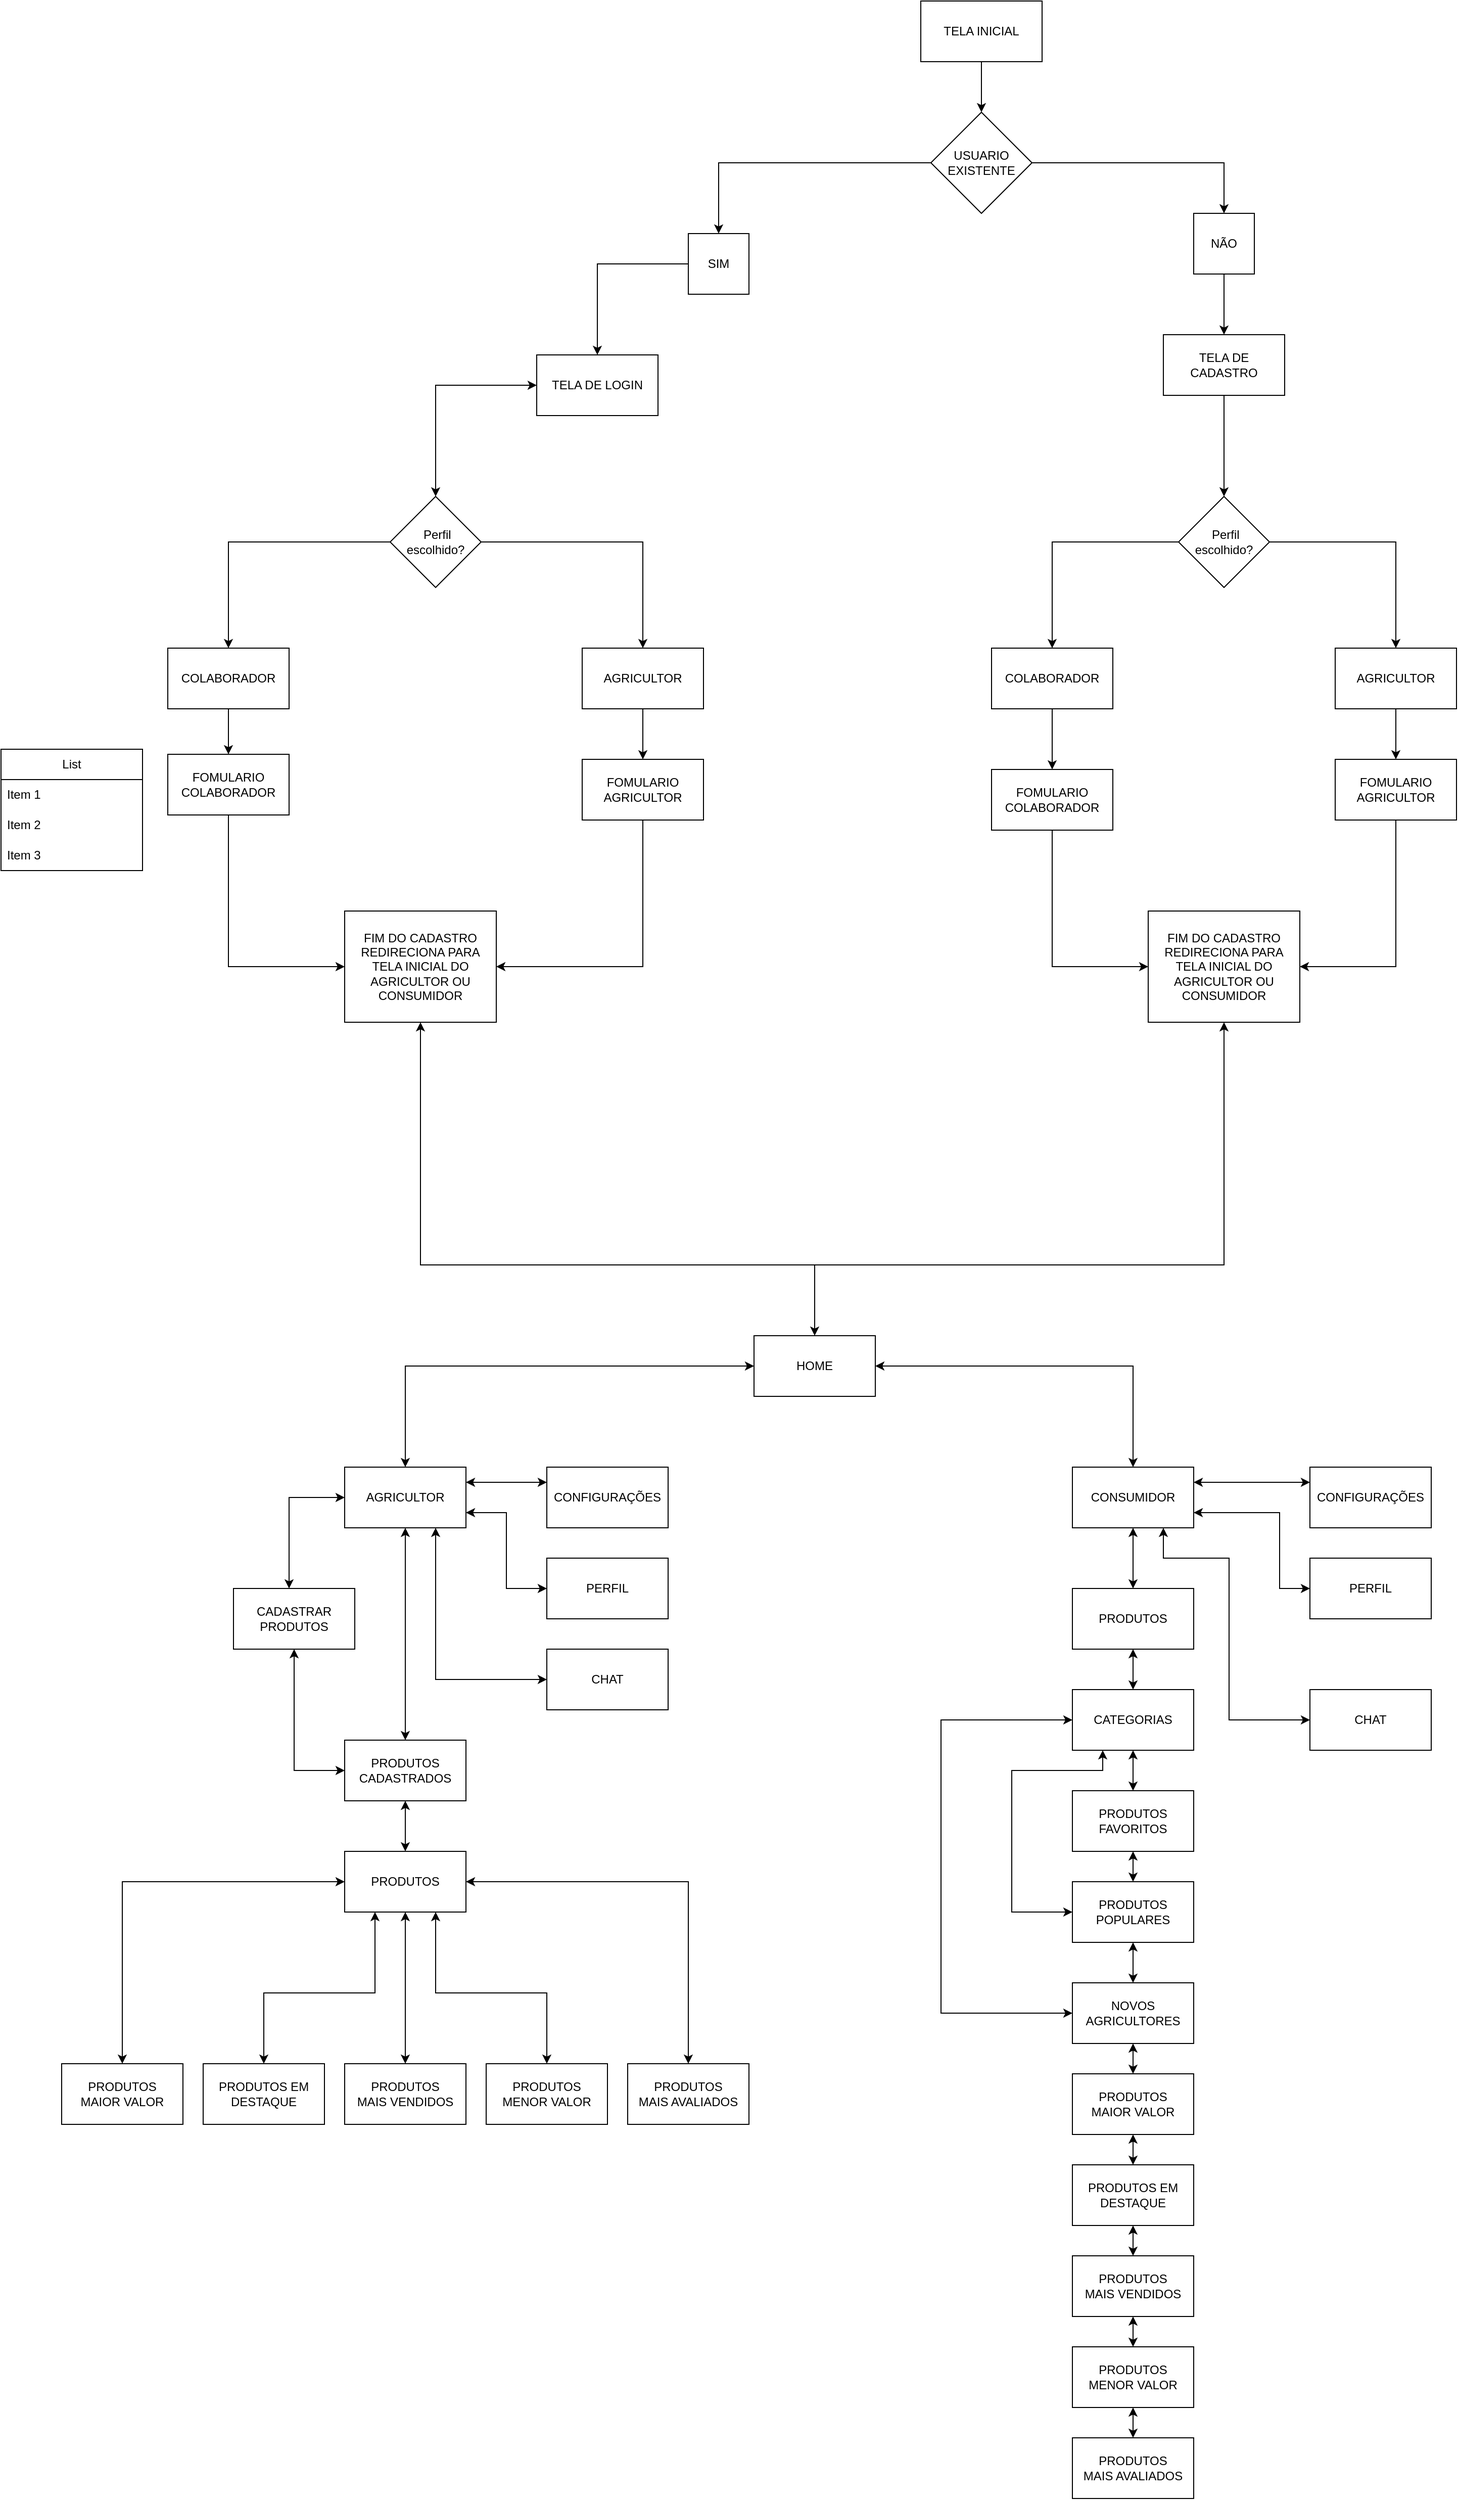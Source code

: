 <mxfile version="26.2.14">
  <diagram name="Página-1" id="ub3TqjXY3tPPMrQ7wsaH">
    <mxGraphModel dx="2326" dy="661" grid="1" gridSize="10" guides="1" tooltips="1" connect="1" arrows="1" fold="1" page="1" pageScale="1" pageWidth="1100" pageHeight="850" math="0" shadow="0">
      <root>
        <mxCell id="0" />
        <mxCell id="1" parent="0" />
        <mxCell id="Gy5lbTfUsCaIjYYjU4_O-53" style="edgeStyle=orthogonalEdgeStyle;rounded=0;orthogonalLoop=1;jettySize=auto;html=1;exitX=0.5;exitY=1;exitDx=0;exitDy=0;entryX=0.5;entryY=0;entryDx=0;entryDy=0;" parent="1" source="Gy5lbTfUsCaIjYYjU4_O-1" target="Gy5lbTfUsCaIjYYjU4_O-2" edge="1">
          <mxGeometry relative="1" as="geometry" />
        </mxCell>
        <mxCell id="Gy5lbTfUsCaIjYYjU4_O-1" value="TELA INICIAL" style="rounded=0;whiteSpace=wrap;html=1;" parent="1" vertex="1">
          <mxGeometry x="200" y="110" width="120" height="60" as="geometry" />
        </mxCell>
        <mxCell id="Gy5lbTfUsCaIjYYjU4_O-2" value="USUARIO EXISTENTE" style="rhombus;whiteSpace=wrap;html=1;" parent="1" vertex="1">
          <mxGeometry x="210" y="220" width="100" height="100" as="geometry" />
        </mxCell>
        <mxCell id="Gy5lbTfUsCaIjYYjU4_O-3" value="SIM" style="rounded=0;whiteSpace=wrap;html=1;" parent="1" vertex="1">
          <mxGeometry x="-30" y="340" width="60" height="60" as="geometry" />
        </mxCell>
        <mxCell id="Gy5lbTfUsCaIjYYjU4_O-4" value="NÃO" style="rounded=0;whiteSpace=wrap;html=1;" parent="1" vertex="1">
          <mxGeometry x="470" y="320" width="60" height="60" as="geometry" />
        </mxCell>
        <mxCell id="Gy5lbTfUsCaIjYYjU4_O-5" value="TELA DE CADASTRO" style="rounded=0;whiteSpace=wrap;html=1;" parent="1" vertex="1">
          <mxGeometry x="440" y="440" width="120" height="60" as="geometry" />
        </mxCell>
        <mxCell id="Gy5lbTfUsCaIjYYjU4_O-13" value="" style="endArrow=classic;html=1;rounded=0;exitX=1;exitY=0.5;exitDx=0;exitDy=0;entryX=0.5;entryY=0;entryDx=0;entryDy=0;" parent="1" source="Gy5lbTfUsCaIjYYjU4_O-2" target="Gy5lbTfUsCaIjYYjU4_O-4" edge="1">
          <mxGeometry width="50" height="50" relative="1" as="geometry">
            <mxPoint x="240" y="600" as="sourcePoint" />
            <mxPoint x="290" y="550" as="targetPoint" />
            <Array as="points">
              <mxPoint x="500" y="270" />
            </Array>
          </mxGeometry>
        </mxCell>
        <mxCell id="Gy5lbTfUsCaIjYYjU4_O-14" value="" style="endArrow=classic;html=1;rounded=0;exitX=0.5;exitY=1;exitDx=0;exitDy=0;entryX=0.5;entryY=0;entryDx=0;entryDy=0;" parent="1" source="Gy5lbTfUsCaIjYYjU4_O-4" target="Gy5lbTfUsCaIjYYjU4_O-5" edge="1">
          <mxGeometry width="50" height="50" relative="1" as="geometry">
            <mxPoint x="360" y="580" as="sourcePoint" />
            <mxPoint x="410" y="530" as="targetPoint" />
          </mxGeometry>
        </mxCell>
        <mxCell id="Gy5lbTfUsCaIjYYjU4_O-15" value="" style="endArrow=classic;html=1;rounded=0;exitX=0.5;exitY=1;exitDx=0;exitDy=0;" parent="1" source="Gy5lbTfUsCaIjYYjU4_O-5" target="VGZ9ggrxXx4jBzT0fz5f-10" edge="1">
          <mxGeometry width="50" height="50" relative="1" as="geometry">
            <mxPoint x="240" y="600" as="sourcePoint" />
            <mxPoint x="380" y="580" as="targetPoint" />
          </mxGeometry>
        </mxCell>
        <mxCell id="Gy5lbTfUsCaIjYYjU4_O-22" value="" style="endArrow=classic;html=1;rounded=0;exitX=0;exitY=0.5;exitDx=0;exitDy=0;entryX=0.5;entryY=0;entryDx=0;entryDy=0;" parent="1" source="Gy5lbTfUsCaIjYYjU4_O-2" target="Gy5lbTfUsCaIjYYjU4_O-3" edge="1">
          <mxGeometry width="50" height="50" relative="1" as="geometry">
            <mxPoint x="230" y="650" as="sourcePoint" />
            <mxPoint x="280" y="600" as="targetPoint" />
            <Array as="points">
              <mxPoint y="270" />
            </Array>
          </mxGeometry>
        </mxCell>
        <mxCell id="Gy5lbTfUsCaIjYYjU4_O-35" value="TELA DE LOGIN" style="rounded=0;whiteSpace=wrap;html=1;" parent="1" vertex="1">
          <mxGeometry x="-180" y="460" width="120" height="60" as="geometry" />
        </mxCell>
        <mxCell id="Gy5lbTfUsCaIjYYjU4_O-51" value="" style="endArrow=classic;html=1;rounded=0;exitX=0;exitY=0.5;exitDx=0;exitDy=0;entryX=0.5;entryY=0;entryDx=0;entryDy=0;" parent="1" source="Gy5lbTfUsCaIjYYjU4_O-3" target="Gy5lbTfUsCaIjYYjU4_O-35" edge="1">
          <mxGeometry width="50" height="50" relative="1" as="geometry">
            <mxPoint x="190" y="760" as="sourcePoint" />
            <mxPoint x="240" y="710" as="targetPoint" />
            <Array as="points">
              <mxPoint x="-120" y="370" />
            </Array>
          </mxGeometry>
        </mxCell>
        <mxCell id="Gy5lbTfUsCaIjYYjU4_O-55" value="AGRICULTOR" style="rounded=0;whiteSpace=wrap;html=1;" parent="1" vertex="1">
          <mxGeometry x="-135" y="750" width="120" height="60" as="geometry" />
        </mxCell>
        <mxCell id="Gy5lbTfUsCaIjYYjU4_O-58" value="FOMULARIO AGRICULTOR" style="rounded=0;whiteSpace=wrap;html=1;" parent="1" vertex="1">
          <mxGeometry x="-135" y="860" width="120" height="60" as="geometry" />
        </mxCell>
        <mxCell id="Gy5lbTfUsCaIjYYjU4_O-61" value="" style="endArrow=classic;html=1;rounded=0;entryX=0.5;entryY=0;entryDx=0;entryDy=0;exitX=1;exitY=0.5;exitDx=0;exitDy=0;" parent="1" target="Gy5lbTfUsCaIjYYjU4_O-55" edge="1">
          <mxGeometry width="50" height="50" relative="1" as="geometry">
            <mxPoint x="-250.0" y="645" as="sourcePoint" />
            <mxPoint x="-405" y="730" as="targetPoint" />
            <Array as="points">
              <mxPoint x="-75" y="645" />
            </Array>
          </mxGeometry>
        </mxCell>
        <mxCell id="VGZ9ggrxXx4jBzT0fz5f-5" value="" style="endArrow=classic;html=1;rounded=0;exitX=0.5;exitY=1;exitDx=0;exitDy=0;entryX=0.5;entryY=0;entryDx=0;entryDy=0;" parent="1" source="Gy5lbTfUsCaIjYYjU4_O-55" target="Gy5lbTfUsCaIjYYjU4_O-58" edge="1">
          <mxGeometry width="50" height="50" relative="1" as="geometry">
            <mxPoint x="-195" y="960" as="sourcePoint" />
            <mxPoint x="-145" y="910" as="targetPoint" />
          </mxGeometry>
        </mxCell>
        <mxCell id="VGZ9ggrxXx4jBzT0fz5f-7" value="" style="endArrow=classic;html=1;rounded=0;entryX=1;entryY=0.5;entryDx=0;entryDy=0;exitX=0.5;exitY=1;exitDx=0;exitDy=0;" parent="1" source="Gy5lbTfUsCaIjYYjU4_O-58" edge="1">
          <mxGeometry width="50" height="50" relative="1" as="geometry">
            <mxPoint x="-75" y="920" as="sourcePoint" />
            <mxPoint x="-220.0" y="1065" as="targetPoint" />
            <Array as="points">
              <mxPoint x="-75" y="1065" />
            </Array>
          </mxGeometry>
        </mxCell>
        <mxCell id="VGZ9ggrxXx4jBzT0fz5f-10" value="&lt;div&gt;&amp;nbsp;Perfil escolhido?&lt;/div&gt;" style="rhombus;whiteSpace=wrap;html=1;" parent="1" vertex="1">
          <mxGeometry x="455" y="600" width="90" height="90" as="geometry" />
        </mxCell>
        <mxCell id="VGZ9ggrxXx4jBzT0fz5f-11" value="AGRICULTOR" style="rounded=0;whiteSpace=wrap;html=1;" parent="1" vertex="1">
          <mxGeometry x="610" y="750" width="120" height="60" as="geometry" />
        </mxCell>
        <mxCell id="VGZ9ggrxXx4jBzT0fz5f-14" value="FOMULARIO AGRICULTOR" style="rounded=0;whiteSpace=wrap;html=1;" parent="1" vertex="1">
          <mxGeometry x="610" y="860" width="120" height="60" as="geometry" />
        </mxCell>
        <mxCell id="VGZ9ggrxXx4jBzT0fz5f-16" value="" style="endArrow=classic;html=1;rounded=0;entryX=0.5;entryY=0;entryDx=0;entryDy=0;exitX=1;exitY=0.5;exitDx=0;exitDy=0;" parent="1" source="VGZ9ggrxXx4jBzT0fz5f-10" target="VGZ9ggrxXx4jBzT0fz5f-11" edge="1">
          <mxGeometry width="50" height="50" relative="1" as="geometry">
            <mxPoint x="465" y="655" as="sourcePoint" />
            <mxPoint x="390" y="730" as="targetPoint" />
            <Array as="points">
              <mxPoint x="670" y="645" />
            </Array>
          </mxGeometry>
        </mxCell>
        <mxCell id="VGZ9ggrxXx4jBzT0fz5f-18" value="COLABORADOR" style="rounded=0;whiteSpace=wrap;html=1;" parent="1" vertex="1">
          <mxGeometry x="270" y="750" width="120" height="60" as="geometry" />
        </mxCell>
        <mxCell id="VGZ9ggrxXx4jBzT0fz5f-19" value="FOMULARIO COLABORADOR" style="rounded=0;whiteSpace=wrap;html=1;" parent="1" vertex="1">
          <mxGeometry x="270" y="870" width="120" height="60" as="geometry" />
        </mxCell>
        <mxCell id="VGZ9ggrxXx4jBzT0fz5f-20" value="" style="endArrow=classic;html=1;rounded=0;exitX=0.5;exitY=1;exitDx=0;exitDy=0;entryX=0.5;entryY=0;entryDx=0;entryDy=0;" parent="1" source="VGZ9ggrxXx4jBzT0fz5f-18" target="VGZ9ggrxXx4jBzT0fz5f-19" edge="1">
          <mxGeometry width="50" height="50" relative="1" as="geometry">
            <mxPoint x="480" y="1080" as="sourcePoint" />
            <mxPoint x="530" y="1030" as="targetPoint" />
          </mxGeometry>
        </mxCell>
        <mxCell id="VGZ9ggrxXx4jBzT0fz5f-21" value="" style="endArrow=classic;html=1;rounded=0;exitX=0;exitY=0.5;exitDx=0;exitDy=0;entryX=0.5;entryY=0;entryDx=0;entryDy=0;" parent="1" source="VGZ9ggrxXx4jBzT0fz5f-10" target="VGZ9ggrxXx4jBzT0fz5f-18" edge="1">
          <mxGeometry width="50" height="50" relative="1" as="geometry">
            <mxPoint x="600" y="960" as="sourcePoint" />
            <mxPoint x="650" y="910" as="targetPoint" />
            <Array as="points">
              <mxPoint x="330" y="645" />
            </Array>
          </mxGeometry>
        </mxCell>
        <mxCell id="VGZ9ggrxXx4jBzT0fz5f-22" value="" style="endArrow=classic;html=1;rounded=0;entryX=0.5;entryY=0;entryDx=0;entryDy=0;" parent="1" source="VGZ9ggrxXx4jBzT0fz5f-11" target="VGZ9ggrxXx4jBzT0fz5f-14" edge="1">
          <mxGeometry width="50" height="50" relative="1" as="geometry">
            <mxPoint x="550" y="960" as="sourcePoint" />
            <mxPoint x="600" y="910" as="targetPoint" />
          </mxGeometry>
        </mxCell>
        <mxCell id="VGZ9ggrxXx4jBzT0fz5f-23" value="FIM DO CADASTRO REDIRECIONA PARA TELA INICIAL DO AGRICULTOR OU CONSUMIDOR" style="rounded=0;whiteSpace=wrap;html=1;" parent="1" vertex="1">
          <mxGeometry x="425" y="1010" width="150" height="110" as="geometry" />
        </mxCell>
        <mxCell id="VGZ9ggrxXx4jBzT0fz5f-24" value="" style="endArrow=classic;html=1;rounded=0;entryX=1;entryY=0.5;entryDx=0;entryDy=0;exitX=0.5;exitY=1;exitDx=0;exitDy=0;" parent="1" source="VGZ9ggrxXx4jBzT0fz5f-14" target="VGZ9ggrxXx4jBzT0fz5f-23" edge="1">
          <mxGeometry width="50" height="50" relative="1" as="geometry">
            <mxPoint x="720" y="920" as="sourcePoint" />
            <mxPoint x="770" y="870" as="targetPoint" />
            <Array as="points">
              <mxPoint x="670" y="1065" />
            </Array>
          </mxGeometry>
        </mxCell>
        <mxCell id="VGZ9ggrxXx4jBzT0fz5f-26" value="" style="endArrow=classic;html=1;rounded=0;exitX=0.5;exitY=1;exitDx=0;exitDy=0;entryX=0;entryY=0.5;entryDx=0;entryDy=0;" parent="1" source="VGZ9ggrxXx4jBzT0fz5f-19" target="VGZ9ggrxXx4jBzT0fz5f-23" edge="1">
          <mxGeometry width="50" height="50" relative="1" as="geometry">
            <mxPoint x="720" y="920" as="sourcePoint" />
            <mxPoint x="770" y="870" as="targetPoint" />
            <Array as="points">
              <mxPoint x="330" y="1065" />
            </Array>
          </mxGeometry>
        </mxCell>
        <mxCell id="Gp2LNQog8hY2vS4GWj-N-8" value="CHAT" style="rounded=0;whiteSpace=wrap;html=1;" parent="1" vertex="1">
          <mxGeometry x="585" y="1780" width="120" height="60" as="geometry" />
        </mxCell>
        <mxCell id="Gp2LNQog8hY2vS4GWj-N-14" value="" style="endArrow=classic;startArrow=classic;html=1;rounded=0;entryX=0.5;entryY=1;entryDx=0;entryDy=0;exitX=0;exitY=0.5;exitDx=0;exitDy=0;" parent="1" source="Gp2LNQog8hY2vS4GWj-N-138" target="Gp2LNQog8hY2vS4GWj-N-124" edge="1">
          <mxGeometry width="50" height="50" relative="1" as="geometry">
            <mxPoint x="-320" y="1910" as="sourcePoint" />
            <mxPoint x="-580.0" y="1760.0" as="targetPoint" />
            <Array as="points">
              <mxPoint x="-420" y="1860" />
            </Array>
          </mxGeometry>
        </mxCell>
        <mxCell id="Gp2LNQog8hY2vS4GWj-N-18" value="&lt;div&gt;&amp;nbsp;Perfil escolhido?&lt;/div&gt;" style="rhombus;whiteSpace=wrap;html=1;" parent="1" vertex="1">
          <mxGeometry x="-325" y="600" width="90" height="90" as="geometry" />
        </mxCell>
        <mxCell id="Gp2LNQog8hY2vS4GWj-N-21" value="COLABORADOR" style="rounded=0;whiteSpace=wrap;html=1;" parent="1" vertex="1">
          <mxGeometry x="-545" y="750" width="120" height="60" as="geometry" />
        </mxCell>
        <mxCell id="Gp2LNQog8hY2vS4GWj-N-22" value="FOMULARIO COLABORADOR" style="rounded=0;whiteSpace=wrap;html=1;" parent="1" vertex="1">
          <mxGeometry x="-545" y="855" width="120" height="60" as="geometry" />
        </mxCell>
        <mxCell id="Gp2LNQog8hY2vS4GWj-N-23" value="" style="endArrow=classic;html=1;rounded=0;exitX=0.5;exitY=1;exitDx=0;exitDy=0;entryX=0.5;entryY=0;entryDx=0;entryDy=0;" parent="1" source="Gp2LNQog8hY2vS4GWj-N-21" target="Gp2LNQog8hY2vS4GWj-N-22" edge="1">
          <mxGeometry width="50" height="50" relative="1" as="geometry">
            <mxPoint x="-315" y="1080" as="sourcePoint" />
            <mxPoint x="-265" y="1030" as="targetPoint" />
          </mxGeometry>
        </mxCell>
        <mxCell id="Gp2LNQog8hY2vS4GWj-N-24" value="" style="endArrow=classic;html=1;rounded=0;exitX=0;exitY=0.5;exitDx=0;exitDy=0;entryX=0.5;entryY=0;entryDx=0;entryDy=0;" parent="1" source="Gp2LNQog8hY2vS4GWj-N-18" target="Gp2LNQog8hY2vS4GWj-N-21" edge="1">
          <mxGeometry width="50" height="50" relative="1" as="geometry">
            <mxPoint x="-195" y="960" as="sourcePoint" />
            <mxPoint x="-145" y="910" as="targetPoint" />
            <Array as="points">
              <mxPoint x="-485" y="645" />
            </Array>
          </mxGeometry>
        </mxCell>
        <mxCell id="Gp2LNQog8hY2vS4GWj-N-25" value="FIM DO CADASTRO REDIRECIONA PARA TELA INICIAL DO AGRICULTOR OU CONSUMIDOR" style="rounded=0;whiteSpace=wrap;html=1;" parent="1" vertex="1">
          <mxGeometry x="-370" y="1010" width="150" height="110" as="geometry" />
        </mxCell>
        <mxCell id="Gp2LNQog8hY2vS4GWj-N-27" value="" style="endArrow=classic;html=1;rounded=0;exitX=0.5;exitY=1;exitDx=0;exitDy=0;entryX=0;entryY=0.5;entryDx=0;entryDy=0;" parent="1" source="Gp2LNQog8hY2vS4GWj-N-22" target="Gp2LNQog8hY2vS4GWj-N-25" edge="1">
          <mxGeometry width="50" height="50" relative="1" as="geometry">
            <mxPoint x="-75" y="920" as="sourcePoint" />
            <mxPoint x="-25" y="870" as="targetPoint" />
            <Array as="points">
              <mxPoint x="-485" y="1065" />
            </Array>
          </mxGeometry>
        </mxCell>
        <mxCell id="Gp2LNQog8hY2vS4GWj-N-28" value="HOME" style="rounded=0;whiteSpace=wrap;html=1;" parent="1" vertex="1">
          <mxGeometry x="35" y="1430" width="120" height="60" as="geometry" />
        </mxCell>
        <mxCell id="Gp2LNQog8hY2vS4GWj-N-30" value="CONSUMIDOR" style="rounded=0;whiteSpace=wrap;html=1;" parent="1" vertex="1">
          <mxGeometry x="350" y="1560" width="120" height="60" as="geometry" />
        </mxCell>
        <mxCell id="Gp2LNQog8hY2vS4GWj-N-31" value="PRODUTOS" style="rounded=0;whiteSpace=wrap;html=1;" parent="1" vertex="1">
          <mxGeometry x="350" y="1680" width="120" height="60" as="geometry" />
        </mxCell>
        <mxCell id="Gp2LNQog8hY2vS4GWj-N-32" value="CATEGORIAS" style="rounded=0;whiteSpace=wrap;html=1;" parent="1" vertex="1">
          <mxGeometry x="350" y="1780" width="120" height="60" as="geometry" />
        </mxCell>
        <mxCell id="Gp2LNQog8hY2vS4GWj-N-34" value="PRODUTOS FAVORITOS" style="rounded=0;whiteSpace=wrap;html=1;" parent="1" vertex="1">
          <mxGeometry x="350" y="1880" width="120" height="60" as="geometry" />
        </mxCell>
        <mxCell id="Gp2LNQog8hY2vS4GWj-N-35" value="PRODUTOS POPULARES" style="rounded=0;whiteSpace=wrap;html=1;" parent="1" vertex="1">
          <mxGeometry x="350" y="1970" width="120" height="60" as="geometry" />
        </mxCell>
        <mxCell id="Gp2LNQog8hY2vS4GWj-N-36" value="NOVOS AGRICULTORES" style="rounded=0;whiteSpace=wrap;html=1;" parent="1" vertex="1">
          <mxGeometry x="350" y="2070" width="120" height="60" as="geometry" />
        </mxCell>
        <mxCell id="Gp2LNQog8hY2vS4GWj-N-37" value="" style="endArrow=classic;startArrow=classic;html=1;rounded=0;exitX=0.5;exitY=1;exitDx=0;exitDy=0;entryX=0.5;entryY=0;entryDx=0;entryDy=0;" parent="1" source="Gp2LNQog8hY2vS4GWj-N-32" target="Gp2LNQog8hY2vS4GWj-N-34" edge="1">
          <mxGeometry width="50" height="50" relative="1" as="geometry">
            <mxPoint x="610" y="1960" as="sourcePoint" />
            <mxPoint x="660" y="1910" as="targetPoint" />
          </mxGeometry>
        </mxCell>
        <mxCell id="Gp2LNQog8hY2vS4GWj-N-38" value="" style="endArrow=classic;startArrow=classic;html=1;rounded=0;exitX=0.25;exitY=1;exitDx=0;exitDy=0;entryX=0;entryY=0.5;entryDx=0;entryDy=0;" parent="1" source="Gp2LNQog8hY2vS4GWj-N-32" target="Gp2LNQog8hY2vS4GWj-N-35" edge="1">
          <mxGeometry width="50" height="50" relative="1" as="geometry">
            <mxPoint x="610" y="1990" as="sourcePoint" />
            <mxPoint x="660" y="1910" as="targetPoint" />
            <Array as="points">
              <mxPoint x="380" y="1860" />
              <mxPoint x="290" y="1860" />
              <mxPoint x="290" y="2000" />
            </Array>
          </mxGeometry>
        </mxCell>
        <mxCell id="Gp2LNQog8hY2vS4GWj-N-39" value="" style="endArrow=classic;startArrow=classic;html=1;rounded=0;exitX=0.5;exitY=1;exitDx=0;exitDy=0;entryX=0.5;entryY=0;entryDx=0;entryDy=0;" parent="1" source="Gp2LNQog8hY2vS4GWj-N-34" target="Gp2LNQog8hY2vS4GWj-N-35" edge="1">
          <mxGeometry width="50" height="50" relative="1" as="geometry">
            <mxPoint x="610" y="1960" as="sourcePoint" />
            <mxPoint x="660" y="1910" as="targetPoint" />
          </mxGeometry>
        </mxCell>
        <mxCell id="Gp2LNQog8hY2vS4GWj-N-40" value="" style="endArrow=classic;startArrow=classic;html=1;rounded=0;exitX=0.5;exitY=1;exitDx=0;exitDy=0;entryX=0.5;entryY=0;entryDx=0;entryDy=0;" parent="1" source="Gp2LNQog8hY2vS4GWj-N-35" target="Gp2LNQog8hY2vS4GWj-N-36" edge="1">
          <mxGeometry width="50" height="50" relative="1" as="geometry">
            <mxPoint x="610" y="1960" as="sourcePoint" />
            <mxPoint x="410" y="2060" as="targetPoint" />
          </mxGeometry>
        </mxCell>
        <mxCell id="Gp2LNQog8hY2vS4GWj-N-41" value="" style="endArrow=classic;startArrow=classic;html=1;rounded=0;exitX=0.5;exitY=1;exitDx=0;exitDy=0;entryX=0.5;entryY=0;entryDx=0;entryDy=0;" parent="1" source="Gp2LNQog8hY2vS4GWj-N-25" target="Gp2LNQog8hY2vS4GWj-N-28" edge="1">
          <mxGeometry width="50" height="50" relative="1" as="geometry">
            <mxPoint x="-290" y="1590" as="sourcePoint" />
            <mxPoint x="-240" y="1540" as="targetPoint" />
            <Array as="points">
              <mxPoint x="-295" y="1360" />
              <mxPoint x="95" y="1360" />
            </Array>
          </mxGeometry>
        </mxCell>
        <mxCell id="Gp2LNQog8hY2vS4GWj-N-42" value="" style="endArrow=classic;startArrow=classic;html=1;rounded=0;exitX=0.5;exitY=0;exitDx=0;exitDy=0;" parent="1" source="Gp2LNQog8hY2vS4GWj-N-31" target="Gp2LNQog8hY2vS4GWj-N-30" edge="1">
          <mxGeometry width="50" height="50" relative="1" as="geometry">
            <mxPoint x="660" y="1720" as="sourcePoint" />
            <mxPoint x="710" y="1670" as="targetPoint" />
          </mxGeometry>
        </mxCell>
        <mxCell id="Gp2LNQog8hY2vS4GWj-N-67" value="" style="endArrow=classic;startArrow=classic;html=1;rounded=0;exitX=0.5;exitY=1;exitDx=0;exitDy=0;entryX=0.5;entryY=0;entryDx=0;entryDy=0;" parent="1" source="Gp2LNQog8hY2vS4GWj-N-31" target="Gp2LNQog8hY2vS4GWj-N-32" edge="1">
          <mxGeometry width="50" height="50" relative="1" as="geometry">
            <mxPoint x="660" y="1480" as="sourcePoint" />
            <mxPoint x="710" y="1430" as="targetPoint" />
          </mxGeometry>
        </mxCell>
        <mxCell id="Gp2LNQog8hY2vS4GWj-N-68" value="" style="endArrow=classic;startArrow=classic;html=1;rounded=0;exitX=0.75;exitY=1;exitDx=0;exitDy=0;entryX=0;entryY=0.5;entryDx=0;entryDy=0;" parent="1" source="Gp2LNQog8hY2vS4GWj-N-30" target="Gp2LNQog8hY2vS4GWj-N-8" edge="1">
          <mxGeometry width="50" height="50" relative="1" as="geometry">
            <mxPoint x="660" y="1900" as="sourcePoint" />
            <mxPoint x="510" y="1810" as="targetPoint" />
            <Array as="points">
              <mxPoint x="440" y="1650" />
              <mxPoint x="505" y="1650" />
              <mxPoint x="505" y="1810" />
            </Array>
          </mxGeometry>
        </mxCell>
        <mxCell id="Gp2LNQog8hY2vS4GWj-N-72" value="" style="endArrow=classic;startArrow=classic;html=1;rounded=0;exitX=1;exitY=0.5;exitDx=0;exitDy=0;entryX=0.5;entryY=0;entryDx=0;entryDy=0;" parent="1" source="Gp2LNQog8hY2vS4GWj-N-28" target="Gp2LNQog8hY2vS4GWj-N-30" edge="1">
          <mxGeometry width="50" height="50" relative="1" as="geometry">
            <mxPoint x="240" y="1870" as="sourcePoint" />
            <mxPoint x="150" y="1550" as="targetPoint" />
            <Array as="points">
              <mxPoint x="410" y="1460" />
            </Array>
          </mxGeometry>
        </mxCell>
        <mxCell id="Gp2LNQog8hY2vS4GWj-N-73" value="" style="endArrow=classic;startArrow=classic;html=1;rounded=0;exitX=0;exitY=0.5;exitDx=0;exitDy=0;entryX=0;entryY=0.5;entryDx=0;entryDy=0;" parent="1" source="Gp2LNQog8hY2vS4GWj-N-32" target="Gp2LNQog8hY2vS4GWj-N-36" edge="1">
          <mxGeometry width="50" height="50" relative="1" as="geometry">
            <mxPoint x="335" y="1840" as="sourcePoint" />
            <mxPoint x="35" y="2090" as="targetPoint" />
            <Array as="points">
              <mxPoint x="220" y="1810" />
              <mxPoint x="220" y="2100" />
            </Array>
          </mxGeometry>
        </mxCell>
        <mxCell id="Gp2LNQog8hY2vS4GWj-N-80" value="" style="endArrow=classic;html=1;rounded=0;entryX=0.5;entryY=1;entryDx=0;entryDy=0;" parent="1" target="VGZ9ggrxXx4jBzT0fz5f-23" edge="1">
          <mxGeometry width="50" height="50" relative="1" as="geometry">
            <mxPoint x="90" y="1360" as="sourcePoint" />
            <mxPoint x="-540" y="1660" as="targetPoint" />
            <Array as="points">
              <mxPoint x="500" y="1360" />
            </Array>
          </mxGeometry>
        </mxCell>
        <mxCell id="Gp2LNQog8hY2vS4GWj-N-82" value="AGRICULTOR" style="rounded=0;whiteSpace=wrap;html=1;" parent="1" vertex="1">
          <mxGeometry x="-370" y="1560" width="120" height="60" as="geometry" />
        </mxCell>
        <mxCell id="Gp2LNQog8hY2vS4GWj-N-98" value="" style="endArrow=classic;startArrow=classic;html=1;rounded=0;exitX=0.5;exitY=0;exitDx=0;exitDy=0;" parent="1" source="Gp2LNQog8hY2vS4GWj-N-82" target="Gp2LNQog8hY2vS4GWj-N-28" edge="1">
          <mxGeometry width="50" height="50" relative="1" as="geometry">
            <mxPoint x="40" y="1780" as="sourcePoint" />
            <mxPoint x="90" y="1730" as="targetPoint" />
            <Array as="points">
              <mxPoint x="-310" y="1460" />
            </Array>
          </mxGeometry>
        </mxCell>
        <mxCell id="Gp2LNQog8hY2vS4GWj-N-124" value="CADASTRAR PRODUTOS" style="rounded=0;whiteSpace=wrap;html=1;" parent="1" vertex="1">
          <mxGeometry x="-480" y="1680" width="120" height="60" as="geometry" />
        </mxCell>
        <mxCell id="Gp2LNQog8hY2vS4GWj-N-125" value="CONFIGURAÇÕES" style="rounded=0;whiteSpace=wrap;html=1;" parent="1" vertex="1">
          <mxGeometry x="585" y="1560" width="120" height="60" as="geometry" />
        </mxCell>
        <mxCell id="Gp2LNQog8hY2vS4GWj-N-126" value="PERFIL" style="rounded=0;whiteSpace=wrap;html=1;" parent="1" vertex="1">
          <mxGeometry x="585" y="1650" width="120" height="60" as="geometry" />
        </mxCell>
        <mxCell id="Gp2LNQog8hY2vS4GWj-N-127" value="" style="endArrow=classic;startArrow=classic;html=1;rounded=0;entryX=0;entryY=0.25;entryDx=0;entryDy=0;exitX=1;exitY=0.25;exitDx=0;exitDy=0;" parent="1" source="Gp2LNQog8hY2vS4GWj-N-30" target="Gp2LNQog8hY2vS4GWj-N-125" edge="1">
          <mxGeometry width="50" height="50" relative="1" as="geometry">
            <mxPoint x="260" y="1800" as="sourcePoint" />
            <mxPoint x="310" y="1750" as="targetPoint" />
          </mxGeometry>
        </mxCell>
        <mxCell id="Gp2LNQog8hY2vS4GWj-N-128" value="" style="endArrow=classic;startArrow=classic;html=1;rounded=0;entryX=0;entryY=0.5;entryDx=0;entryDy=0;exitX=1;exitY=0.75;exitDx=0;exitDy=0;" parent="1" source="Gp2LNQog8hY2vS4GWj-N-30" target="Gp2LNQog8hY2vS4GWj-N-126" edge="1">
          <mxGeometry width="50" height="50" relative="1" as="geometry">
            <mxPoint x="260" y="1800" as="sourcePoint" />
            <mxPoint x="310" y="1750" as="targetPoint" />
            <Array as="points">
              <mxPoint x="555" y="1605" />
              <mxPoint x="555" y="1680" />
            </Array>
          </mxGeometry>
        </mxCell>
        <mxCell id="Gp2LNQog8hY2vS4GWj-N-134" value="CONFIGURAÇÕES" style="rounded=0;whiteSpace=wrap;html=1;" parent="1" vertex="1">
          <mxGeometry x="-170" y="1560" width="120" height="60" as="geometry" />
        </mxCell>
        <mxCell id="Gp2LNQog8hY2vS4GWj-N-135" value="PERFIL" style="rounded=0;whiteSpace=wrap;html=1;" parent="1" vertex="1">
          <mxGeometry x="-170" y="1650" width="120" height="60" as="geometry" />
        </mxCell>
        <mxCell id="Gp2LNQog8hY2vS4GWj-N-136" value="" style="endArrow=classic;startArrow=classic;html=1;rounded=0;entryX=0;entryY=0.25;entryDx=0;entryDy=0;exitX=1;exitY=0.25;exitDx=0;exitDy=0;" parent="1" source="Gp2LNQog8hY2vS4GWj-N-82" target="Gp2LNQog8hY2vS4GWj-N-134" edge="1">
          <mxGeometry width="50" height="50" relative="1" as="geometry">
            <mxPoint x="-260" y="1680" as="sourcePoint" />
            <mxPoint x="-210" y="1630" as="targetPoint" />
          </mxGeometry>
        </mxCell>
        <mxCell id="Gp2LNQog8hY2vS4GWj-N-137" value="" style="endArrow=classic;startArrow=classic;html=1;rounded=0;exitX=1;exitY=0.75;exitDx=0;exitDy=0;entryX=0;entryY=0.5;entryDx=0;entryDy=0;" parent="1" source="Gp2LNQog8hY2vS4GWj-N-82" target="Gp2LNQog8hY2vS4GWj-N-135" edge="1">
          <mxGeometry width="50" height="50" relative="1" as="geometry">
            <mxPoint x="-260" y="1680" as="sourcePoint" />
            <mxPoint x="-210" y="1630" as="targetPoint" />
            <Array as="points">
              <mxPoint x="-210" y="1605" />
              <mxPoint x="-210" y="1680" />
            </Array>
          </mxGeometry>
        </mxCell>
        <mxCell id="Gp2LNQog8hY2vS4GWj-N-138" value="PRODUTOS&lt;div&gt;CADASTRADOS&lt;/div&gt;" style="rounded=0;whiteSpace=wrap;html=1;" parent="1" vertex="1">
          <mxGeometry x="-370" y="1830" width="120" height="60" as="geometry" />
        </mxCell>
        <mxCell id="Gp2LNQog8hY2vS4GWj-N-139" value="" style="endArrow=classic;startArrow=classic;html=1;rounded=0;exitX=0.5;exitY=0;exitDx=0;exitDy=0;entryX=0;entryY=0.5;entryDx=0;entryDy=0;" parent="1" target="Gp2LNQog8hY2vS4GWj-N-82" edge="1">
          <mxGeometry width="50" height="50" relative="1" as="geometry">
            <mxPoint x="-425.0" y="1680" as="sourcePoint" />
            <mxPoint x="60" y="1720" as="targetPoint" />
            <Array as="points">
              <mxPoint x="-425" y="1590" />
            </Array>
          </mxGeometry>
        </mxCell>
        <mxCell id="Gp2LNQog8hY2vS4GWj-N-140" value="" style="endArrow=classic;startArrow=classic;html=1;rounded=0;entryX=0.5;entryY=1;entryDx=0;entryDy=0;exitX=0.5;exitY=0;exitDx=0;exitDy=0;" parent="1" source="Gp2LNQog8hY2vS4GWj-N-138" target="Gp2LNQog8hY2vS4GWj-N-82" edge="1">
          <mxGeometry width="50" height="50" relative="1" as="geometry">
            <mxPoint x="10" y="1770" as="sourcePoint" />
            <mxPoint x="60" y="1720" as="targetPoint" />
          </mxGeometry>
        </mxCell>
        <mxCell id="Gp2LNQog8hY2vS4GWj-N-141" value="PRODUTOS" style="rounded=0;whiteSpace=wrap;html=1;" parent="1" vertex="1">
          <mxGeometry x="-370" y="1940" width="120" height="60" as="geometry" />
        </mxCell>
        <mxCell id="Gp2LNQog8hY2vS4GWj-N-142" value="PRODUTOS&lt;div&gt;MAIS VENDIDOS&lt;/div&gt;" style="rounded=0;whiteSpace=wrap;html=1;" parent="1" vertex="1">
          <mxGeometry x="-370" y="2150" width="120" height="60" as="geometry" />
        </mxCell>
        <mxCell id="Gp2LNQog8hY2vS4GWj-N-143" value="" style="endArrow=classic;startArrow=classic;html=1;rounded=0;exitX=0.5;exitY=1;exitDx=0;exitDy=0;entryX=0.5;entryY=0;entryDx=0;entryDy=0;" parent="1" target="Gp2LNQog8hY2vS4GWj-N-141" edge="1">
          <mxGeometry width="50" height="50" relative="1" as="geometry">
            <mxPoint x="-310" y="1890" as="sourcePoint" />
            <mxPoint x="-40" y="1900" as="targetPoint" />
          </mxGeometry>
        </mxCell>
        <mxCell id="Gp2LNQog8hY2vS4GWj-N-144" value="" style="endArrow=classic;startArrow=classic;html=1;rounded=0;exitX=0.5;exitY=1;exitDx=0;exitDy=0;entryX=0.5;entryY=0;entryDx=0;entryDy=0;" parent="1" source="Gp2LNQog8hY2vS4GWj-N-141" target="Gp2LNQog8hY2vS4GWj-N-142" edge="1">
          <mxGeometry width="50" height="50" relative="1" as="geometry">
            <mxPoint x="-90" y="1950" as="sourcePoint" />
            <mxPoint x="-40" y="1900" as="targetPoint" />
          </mxGeometry>
        </mxCell>
        <mxCell id="UX65RSDcZVieQ_6pZxmg-1" value="CHAT" style="rounded=0;whiteSpace=wrap;html=1;" parent="1" vertex="1">
          <mxGeometry x="-170" y="1740" width="120" height="60" as="geometry" />
        </mxCell>
        <mxCell id="UX65RSDcZVieQ_6pZxmg-2" value="" style="endArrow=classic;startArrow=classic;html=1;rounded=0;entryX=0;entryY=0.5;entryDx=0;entryDy=0;exitX=0.75;exitY=1;exitDx=0;exitDy=0;" parent="1" source="Gp2LNQog8hY2vS4GWj-N-82" target="UX65RSDcZVieQ_6pZxmg-1" edge="1">
          <mxGeometry width="50" height="50" relative="1" as="geometry">
            <mxPoint x="-310" y="1750" as="sourcePoint" />
            <mxPoint x="-260" y="1700" as="targetPoint" />
            <Array as="points">
              <mxPoint x="-280" y="1770" />
            </Array>
          </mxGeometry>
        </mxCell>
        <mxCell id="UX65RSDcZVieQ_6pZxmg-5" value="PRODUTOS EM DESTAQUE" style="rounded=0;whiteSpace=wrap;html=1;" parent="1" vertex="1">
          <mxGeometry x="-510" y="2150" width="120" height="60" as="geometry" />
        </mxCell>
        <mxCell id="UX65RSDcZVieQ_6pZxmg-6" value="PRODUTOS&lt;div&gt;MENOR VALOR&lt;/div&gt;" style="rounded=0;whiteSpace=wrap;html=1;" parent="1" vertex="1">
          <mxGeometry x="-230" y="2150" width="120" height="60" as="geometry" />
        </mxCell>
        <mxCell id="UX65RSDcZVieQ_6pZxmg-7" value="PRODUTOS&lt;div&gt;MAIS AVALIADOS&lt;/div&gt;" style="rounded=0;whiteSpace=wrap;html=1;" parent="1" vertex="1">
          <mxGeometry x="-90" y="2150" width="120" height="60" as="geometry" />
        </mxCell>
        <mxCell id="UX65RSDcZVieQ_6pZxmg-8" value="PRODUTOS&lt;div&gt;MAIOR VALOR&lt;/div&gt;" style="rounded=0;whiteSpace=wrap;html=1;" parent="1" vertex="1">
          <mxGeometry x="-650" y="2150" width="120" height="60" as="geometry" />
        </mxCell>
        <mxCell id="UX65RSDcZVieQ_6pZxmg-11" value="" style="endArrow=classic;startArrow=classic;html=1;rounded=0;exitX=0.75;exitY=1;exitDx=0;exitDy=0;entryX=0.5;entryY=0;entryDx=0;entryDy=0;" parent="1" source="Gp2LNQog8hY2vS4GWj-N-141" target="UX65RSDcZVieQ_6pZxmg-6" edge="1">
          <mxGeometry width="50" height="50" relative="1" as="geometry">
            <mxPoint x="-110" y="2060" as="sourcePoint" />
            <mxPoint x="-60" y="2010" as="targetPoint" />
            <Array as="points">
              <mxPoint x="-280" y="2080" />
              <mxPoint x="-170" y="2080" />
            </Array>
          </mxGeometry>
        </mxCell>
        <mxCell id="UX65RSDcZVieQ_6pZxmg-12" value="" style="endArrow=classic;startArrow=classic;html=1;rounded=0;exitX=1;exitY=0.5;exitDx=0;exitDy=0;entryX=0.5;entryY=0;entryDx=0;entryDy=0;" parent="1" source="Gp2LNQog8hY2vS4GWj-N-141" target="UX65RSDcZVieQ_6pZxmg-7" edge="1">
          <mxGeometry width="50" height="50" relative="1" as="geometry">
            <mxPoint x="-110" y="2060" as="sourcePoint" />
            <mxPoint x="-60" y="2010" as="targetPoint" />
            <Array as="points">
              <mxPoint x="-30" y="1970" />
            </Array>
          </mxGeometry>
        </mxCell>
        <mxCell id="UX65RSDcZVieQ_6pZxmg-14" value="" style="endArrow=classic;startArrow=classic;html=1;rounded=0;exitX=0.25;exitY=1;exitDx=0;exitDy=0;entryX=0.5;entryY=0;entryDx=0;entryDy=0;" parent="1" source="Gp2LNQog8hY2vS4GWj-N-141" target="UX65RSDcZVieQ_6pZxmg-5" edge="1">
          <mxGeometry width="50" height="50" relative="1" as="geometry">
            <mxPoint x="-50" y="1910" as="sourcePoint" />
            <mxPoint y="1860" as="targetPoint" />
            <Array as="points">
              <mxPoint x="-340" y="2080" />
              <mxPoint x="-450" y="2080" />
            </Array>
          </mxGeometry>
        </mxCell>
        <mxCell id="UX65RSDcZVieQ_6pZxmg-15" value="" style="endArrow=classic;startArrow=classic;html=1;rounded=0;exitX=0;exitY=0.5;exitDx=0;exitDy=0;entryX=0.5;entryY=0;entryDx=0;entryDy=0;" parent="1" source="Gp2LNQog8hY2vS4GWj-N-141" target="UX65RSDcZVieQ_6pZxmg-8" edge="1">
          <mxGeometry width="50" height="50" relative="1" as="geometry">
            <mxPoint x="-50" y="1910" as="sourcePoint" />
            <mxPoint y="1860" as="targetPoint" />
            <Array as="points">
              <mxPoint x="-590" y="1970" />
            </Array>
          </mxGeometry>
        </mxCell>
        <mxCell id="UX65RSDcZVieQ_6pZxmg-16" value="List" style="swimlane;fontStyle=0;childLayout=stackLayout;horizontal=1;startSize=30;horizontalStack=0;resizeParent=1;resizeParentMax=0;resizeLast=0;collapsible=1;marginBottom=0;whiteSpace=wrap;html=1;" parent="1" vertex="1">
          <mxGeometry x="-710" y="850" width="140" height="120" as="geometry" />
        </mxCell>
        <mxCell id="UX65RSDcZVieQ_6pZxmg-17" value="Item 1" style="text;strokeColor=none;fillColor=none;align=left;verticalAlign=middle;spacingLeft=4;spacingRight=4;overflow=hidden;points=[[0,0.5],[1,0.5]];portConstraint=eastwest;rotatable=0;whiteSpace=wrap;html=1;" parent="UX65RSDcZVieQ_6pZxmg-16" vertex="1">
          <mxGeometry y="30" width="140" height="30" as="geometry" />
        </mxCell>
        <mxCell id="UX65RSDcZVieQ_6pZxmg-18" value="Item 2" style="text;strokeColor=none;fillColor=none;align=left;verticalAlign=middle;spacingLeft=4;spacingRight=4;overflow=hidden;points=[[0,0.5],[1,0.5]];portConstraint=eastwest;rotatable=0;whiteSpace=wrap;html=1;" parent="UX65RSDcZVieQ_6pZxmg-16" vertex="1">
          <mxGeometry y="60" width="140" height="30" as="geometry" />
        </mxCell>
        <mxCell id="UX65RSDcZVieQ_6pZxmg-19" value="Item 3" style="text;strokeColor=none;fillColor=none;align=left;verticalAlign=middle;spacingLeft=4;spacingRight=4;overflow=hidden;points=[[0,0.5],[1,0.5]];portConstraint=eastwest;rotatable=0;whiteSpace=wrap;html=1;" parent="UX65RSDcZVieQ_6pZxmg-16" vertex="1">
          <mxGeometry y="90" width="140" height="30" as="geometry" />
        </mxCell>
        <mxCell id="UX65RSDcZVieQ_6pZxmg-21" value="" style="endArrow=classic;startArrow=classic;html=1;rounded=0;exitX=0.5;exitY=0;exitDx=0;exitDy=0;entryX=0;entryY=0.5;entryDx=0;entryDy=0;" parent="1" source="Gp2LNQog8hY2vS4GWj-N-18" target="Gy5lbTfUsCaIjYYjU4_O-35" edge="1">
          <mxGeometry width="50" height="50" relative="1" as="geometry">
            <mxPoint x="-140" y="760" as="sourcePoint" />
            <mxPoint x="-90" y="710" as="targetPoint" />
            <Array as="points">
              <mxPoint x="-280" y="490" />
            </Array>
          </mxGeometry>
        </mxCell>
        <mxCell id="UX65RSDcZVieQ_6pZxmg-22" value="PRODUTOS&lt;div&gt;MAIOR VALOR&lt;/div&gt;" style="rounded=0;whiteSpace=wrap;html=1;" parent="1" vertex="1">
          <mxGeometry x="350" y="2160" width="120" height="60" as="geometry" />
        </mxCell>
        <mxCell id="UX65RSDcZVieQ_6pZxmg-24" value="PRODUTOS EM DESTAQUE" style="rounded=0;whiteSpace=wrap;html=1;" parent="1" vertex="1">
          <mxGeometry x="350" y="2250" width="120" height="60" as="geometry" />
        </mxCell>
        <mxCell id="UX65RSDcZVieQ_6pZxmg-25" value="PRODUTOS&lt;div&gt;MAIS VENDIDOS&lt;/div&gt;" style="rounded=0;whiteSpace=wrap;html=1;" parent="1" vertex="1">
          <mxGeometry x="350" y="2340" width="120" height="60" as="geometry" />
        </mxCell>
        <mxCell id="UX65RSDcZVieQ_6pZxmg-26" value="PRODUTOS&lt;div&gt;MENOR VALOR&lt;/div&gt;" style="rounded=0;whiteSpace=wrap;html=1;" parent="1" vertex="1">
          <mxGeometry x="350" y="2430" width="120" height="60" as="geometry" />
        </mxCell>
        <mxCell id="UX65RSDcZVieQ_6pZxmg-27" value="PRODUTOS&lt;div&gt;MAIS AVALIADOS&lt;/div&gt;" style="rounded=0;whiteSpace=wrap;html=1;" parent="1" vertex="1">
          <mxGeometry x="350" y="2520" width="120" height="60" as="geometry" />
        </mxCell>
        <mxCell id="UX65RSDcZVieQ_6pZxmg-28" value="" style="endArrow=classic;startArrow=classic;html=1;rounded=0;entryX=0.5;entryY=1;entryDx=0;entryDy=0;exitX=0.5;exitY=0;exitDx=0;exitDy=0;" parent="1" source="UX65RSDcZVieQ_6pZxmg-22" target="Gp2LNQog8hY2vS4GWj-N-36" edge="1">
          <mxGeometry width="50" height="50" relative="1" as="geometry">
            <mxPoint x="40" y="2160" as="sourcePoint" />
            <mxPoint x="90" y="2110" as="targetPoint" />
          </mxGeometry>
        </mxCell>
        <mxCell id="jILZ8SKKJ6ldwDbB8F8C-1" value="" style="endArrow=classic;startArrow=classic;html=1;rounded=0;entryX=0.5;entryY=0;entryDx=0;entryDy=0;exitX=0.5;exitY=1;exitDx=0;exitDy=0;" edge="1" parent="1" source="UX65RSDcZVieQ_6pZxmg-22" target="UX65RSDcZVieQ_6pZxmg-24">
          <mxGeometry width="50" height="50" relative="1" as="geometry">
            <mxPoint x="420" y="2220" as="sourcePoint" />
            <mxPoint x="460" y="2170" as="targetPoint" />
          </mxGeometry>
        </mxCell>
        <mxCell id="jILZ8SKKJ6ldwDbB8F8C-2" value="" style="endArrow=classic;startArrow=classic;html=1;rounded=0;entryX=0.5;entryY=1;entryDx=0;entryDy=0;exitX=0.5;exitY=0;exitDx=0;exitDy=0;" edge="1" parent="1" source="UX65RSDcZVieQ_6pZxmg-25" target="UX65RSDcZVieQ_6pZxmg-24">
          <mxGeometry width="50" height="50" relative="1" as="geometry">
            <mxPoint x="360" y="2330" as="sourcePoint" />
            <mxPoint x="410" y="2280" as="targetPoint" />
          </mxGeometry>
        </mxCell>
        <mxCell id="jILZ8SKKJ6ldwDbB8F8C-3" value="" style="endArrow=classic;startArrow=classic;html=1;rounded=0;entryX=0.5;entryY=1;entryDx=0;entryDy=0;exitX=0.5;exitY=0;exitDx=0;exitDy=0;" edge="1" parent="1" source="UX65RSDcZVieQ_6pZxmg-26" target="UX65RSDcZVieQ_6pZxmg-25">
          <mxGeometry width="50" height="50" relative="1" as="geometry">
            <mxPoint x="360" y="2330" as="sourcePoint" />
            <mxPoint x="410" y="2280" as="targetPoint" />
          </mxGeometry>
        </mxCell>
        <mxCell id="jILZ8SKKJ6ldwDbB8F8C-4" value="" style="endArrow=classic;startArrow=classic;html=1;rounded=0;entryX=0.5;entryY=1;entryDx=0;entryDy=0;exitX=0.5;exitY=0;exitDx=0;exitDy=0;" edge="1" parent="1" source="UX65RSDcZVieQ_6pZxmg-27" target="UX65RSDcZVieQ_6pZxmg-26">
          <mxGeometry width="50" height="50" relative="1" as="geometry">
            <mxPoint x="430" y="2510" as="sourcePoint" />
            <mxPoint x="480" y="2460" as="targetPoint" />
          </mxGeometry>
        </mxCell>
      </root>
    </mxGraphModel>
  </diagram>
</mxfile>
